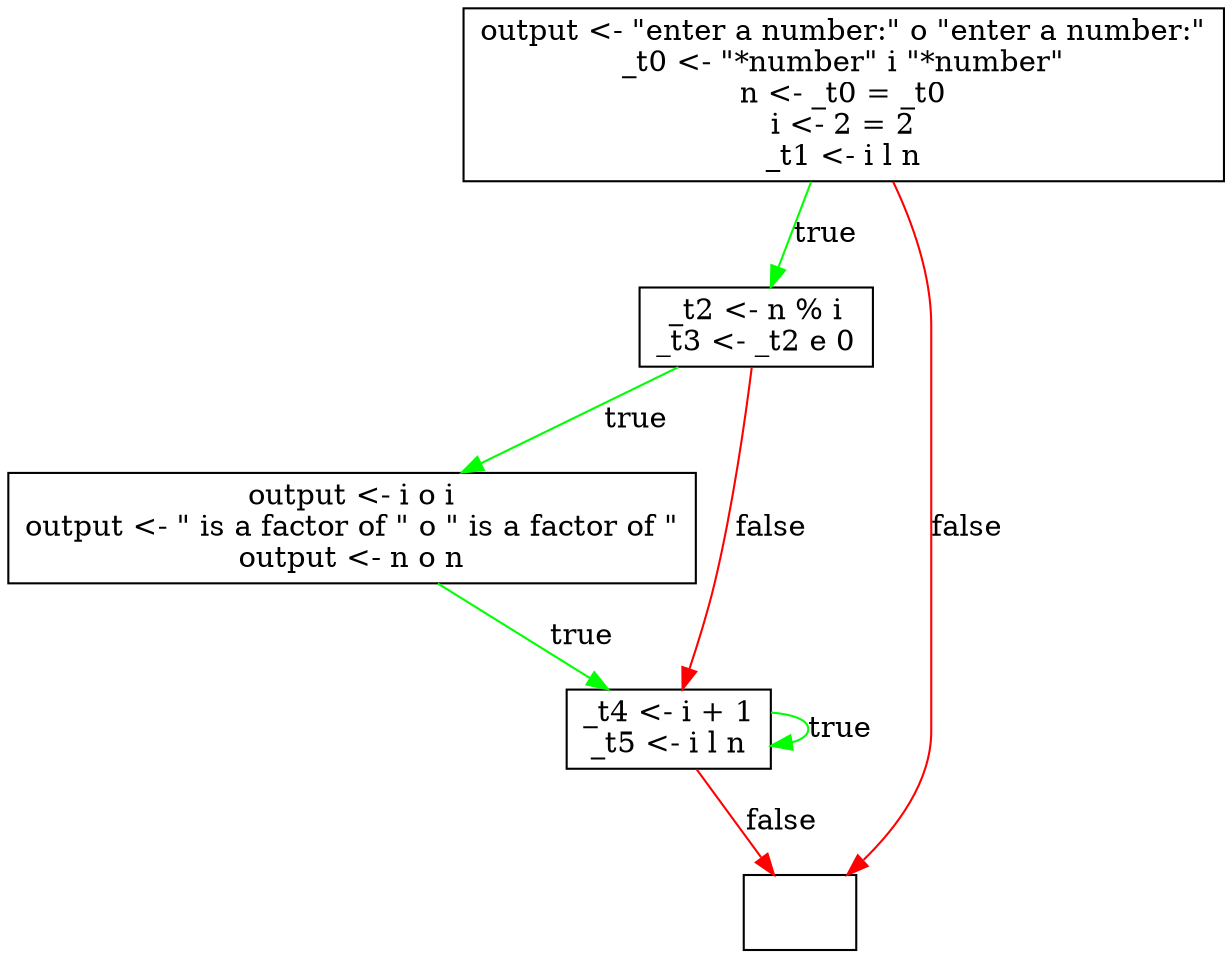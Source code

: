 digraph structs {
blk0 [label="output \<\- \"enter a number:\" o \"enter a number:\"\n_t0 \<\- \"*number\" i \"*number\"\nn \<\- _t0 = _t0\ni \<\- 2 = 2\n_t1 \<\- i l n\n",shape="rect"];
blk2 [label="_t2 \<\- n % i\n_t3 \<\- _t2 e 0\n",shape="rect"];
blk4 [label="output \<\- i o i\noutput \<\- \" is a factor of \" o \" is a factor of \"\noutput \<\- n o n\n",shape="rect"];
blk3 [label="_t4 \<\- i + 1\n_t5 \<\- i l n\n",shape="rect"];
blk1 [label="",shape="rect"];
blk3 [label="_t4 \<\- i + 1\n_t5 \<\- i l n\n",shape="rect"];
blk1 [label="",shape="rect"];
blk1 [label="",shape="rect"];
blk0 -> blk2 [label="true",color="green"];
blk2 -> blk4 [label="true",color="green"];
blk4 -> blk3 [label="true",color="green"];
blk3 -> blk3 [label="true",color="green"];
blk3 -> blk1 [label="false",color="red"];
blk2 -> blk3 [label="false",color="red"];
blk0 -> blk1 [label="false",color="red"];
}